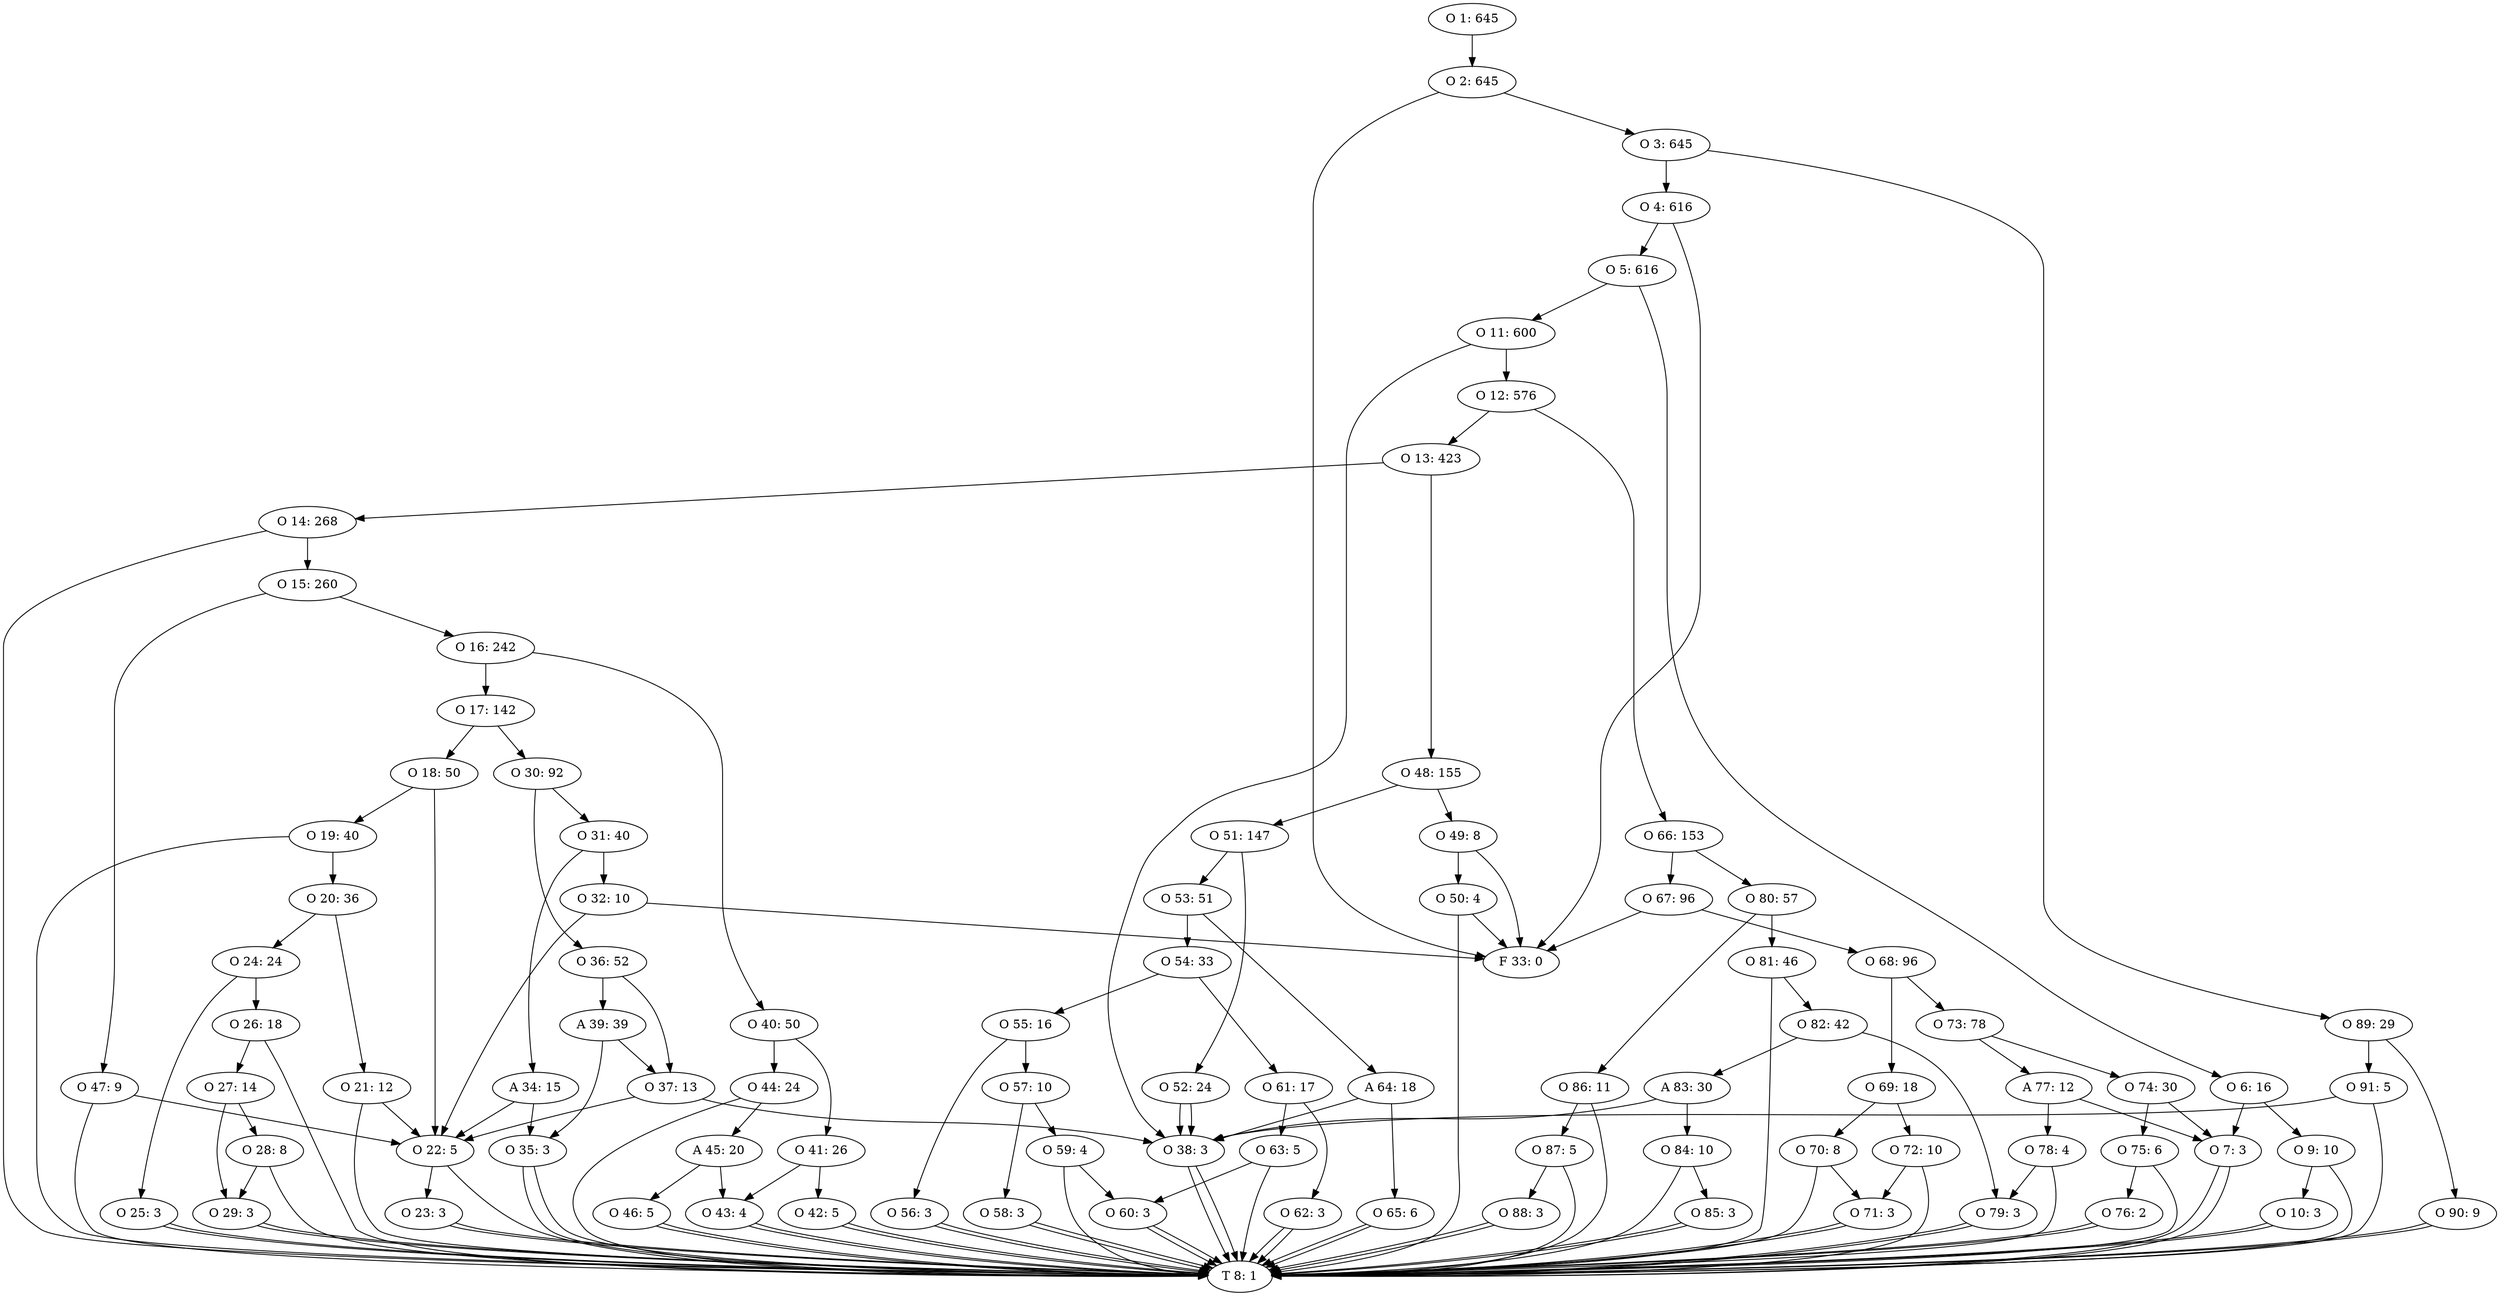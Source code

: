 digraph g {
"33" [label="F 33: 0"];
"8" [label="T 8: 1"];
"38" [label="O 38: 3"];
"38" -> "8";
"38" -> "8";
"91" [label="O 91: 5"];
"91" -> "8";
"91" -> "38";
"90" [label="O 90: 9"];
"90" -> "8";
"90" -> "8";
"89" [label="O 89: 29"];
"89" -> "90";
"89" -> "91";
"88" [label="O 88: 3"];
"88" -> "8";
"88" -> "8";
"87" [label="O 87: 5"];
"87" -> "88";
"87" -> "8";
"86" [label="O 86: 11"];
"86" -> "8";
"86" -> "87";
"79" [label="O 79: 3"];
"79" -> "8";
"79" -> "8";
"85" [label="O 85: 3"];
"85" -> "8";
"85" -> "8";
"84" [label="O 84: 10"];
"84" -> "8";
"84" -> "85";
"83" [label="A 83: 30"];
"83" -> "38";
"83" -> "84";
"82" [label="O 82: 42"];
"82" -> "83";
"82" -> "79";
"81" [label="O 81: 46"];
"81" -> "8";
"81" -> "82";
"80" [label="O 80: 57"];
"80" -> "81";
"80" -> "86";
"7" [label="O 7: 3"];
"7" -> "8";
"7" -> "8";
"78" [label="O 78: 4"];
"78" -> "79";
"78" -> "8";
"77" [label="A 77: 12"];
"77" -> "78";
"77" -> "7";
"76" [label="O 76: 2"];
"76" -> "8";
"76" -> "8";
"75" [label="O 75: 6"];
"75" -> "76";
"75" -> "8";
"74" [label="O 74: 30"];
"74" -> "7";
"74" -> "75";
"73" [label="O 73: 78"];
"73" -> "74";
"73" -> "77";
"71" [label="O 71: 3"];
"71" -> "8";
"71" -> "8";
"72" [label="O 72: 10"];
"72" -> "71";
"72" -> "8";
"70" [label="O 70: 8"];
"70" -> "71";
"70" -> "8";
"69" [label="O 69: 18"];
"69" -> "70";
"69" -> "72";
"68" [label="O 68: 96"];
"68" -> "69";
"68" -> "73";
"67" [label="O 67: 96"];
"67" -> "68";
"67" -> "33";
"66" [label="O 66: 153"];
"66" -> "67";
"66" -> "80";
"65" [label="O 65: 6"];
"65" -> "8";
"65" -> "8";
"64" [label="A 64: 18"];
"64" -> "38";
"64" -> "65";
"60" [label="O 60: 3"];
"60" -> "8";
"60" -> "8";
"63" [label="O 63: 5"];
"63" -> "8";
"63" -> "60";
"62" [label="O 62: 3"];
"62" -> "8";
"62" -> "8";
"61" [label="O 61: 17"];
"61" -> "62";
"61" -> "63";
"59" [label="O 59: 4"];
"59" -> "8";
"59" -> "60";
"58" [label="O 58: 3"];
"58" -> "8";
"58" -> "8";
"57" [label="O 57: 10"];
"57" -> "58";
"57" -> "59";
"56" [label="O 56: 3"];
"56" -> "8";
"56" -> "8";
"55" [label="O 55: 16"];
"55" -> "56";
"55" -> "57";
"54" [label="O 54: 33"];
"54" -> "55";
"54" -> "61";
"53" [label="O 53: 51"];
"53" -> "54";
"53" -> "64";
"52" [label="O 52: 24"];
"52" -> "38";
"52" -> "38";
"51" [label="O 51: 147"];
"51" -> "52";
"51" -> "53";
"50" [label="O 50: 4"];
"50" -> "8";
"50" -> "33";
"49" [label="O 49: 8"];
"49" -> "50";
"49" -> "33";
"48" [label="O 48: 155"];
"48" -> "49";
"48" -> "51";
"23" [label="O 23: 3"];
"23" -> "8";
"23" -> "8";
"22" [label="O 22: 5"];
"22" -> "23";
"22" -> "8";
"47" [label="O 47: 9"];
"47" -> "22";
"47" -> "8";
"46" [label="O 46: 5"];
"46" -> "8";
"46" -> "8";
"43" [label="O 43: 4"];
"43" -> "8";
"43" -> "8";
"45" [label="A 45: 20"];
"45" -> "43";
"45" -> "46";
"44" [label="O 44: 24"];
"44" -> "8";
"44" -> "45";
"42" [label="O 42: 5"];
"42" -> "8";
"42" -> "8";
"41" [label="O 41: 26"];
"41" -> "42";
"41" -> "43";
"40" [label="O 40: 50"];
"40" -> "41";
"40" -> "44";
"35" [label="O 35: 3"];
"35" -> "8";
"35" -> "8";
"37" [label="O 37: 13"];
"37" -> "22";
"37" -> "38";
"39" [label="A 39: 39"];
"39" -> "37";
"39" -> "35";
"36" [label="O 36: 52"];
"36" -> "37";
"36" -> "39";
"34" [label="A 34: 15"];
"34" -> "22";
"34" -> "35";
"32" [label="O 32: 10"];
"32" -> "22";
"32" -> "33";
"31" [label="O 31: 40"];
"31" -> "32";
"31" -> "34";
"30" [label="O 30: 92"];
"30" -> "31";
"30" -> "36";
"29" [label="O 29: 3"];
"29" -> "8";
"29" -> "8";
"28" [label="O 28: 8"];
"28" -> "8";
"28" -> "29";
"27" [label="O 27: 14"];
"27" -> "28";
"27" -> "29";
"26" [label="O 26: 18"];
"26" -> "27";
"26" -> "8";
"25" [label="O 25: 3"];
"25" -> "8";
"25" -> "8";
"24" [label="O 24: 24"];
"24" -> "25";
"24" -> "26";
"21" [label="O 21: 12"];
"21" -> "22";
"21" -> "8";
"20" [label="O 20: 36"];
"20" -> "21";
"20" -> "24";
"19" [label="O 19: 40"];
"19" -> "20";
"19" -> "8";
"18" [label="O 18: 50"];
"18" -> "19";
"18" -> "22";
"17" [label="O 17: 142"];
"17" -> "18";
"17" -> "30";
"16" [label="O 16: 242"];
"16" -> "17";
"16" -> "40";
"15" [label="O 15: 260"];
"15" -> "16";
"15" -> "47";
"14" [label="O 14: 268"];
"14" -> "8";
"14" -> "15";
"13" [label="O 13: 423"];
"13" -> "14";
"13" -> "48";
"12" [label="O 12: 576"];
"12" -> "13";
"12" -> "66";
"11" [label="O 11: 600"];
"11" -> "12";
"11" -> "38";
"10" [label="O 10: 3"];
"10" -> "8";
"10" -> "8";
"9" [label="O 9: 10"];
"9" -> "10";
"9" -> "8";
"6" [label="O 6: 16"];
"6" -> "7";
"6" -> "9";
"5" [label="O 5: 616"];
"5" -> "6";
"5" -> "11";
"4" [label="O 4: 616"];
"4" -> "5";
"4" -> "33";
"3" [label="O 3: 645"];
"3" -> "4";
"3" -> "89";
"2" [label="O 2: 645"];
"2" -> "3";
"2" -> "33";
"1" [label="O 1: 645"];
"1" -> "2";
}
